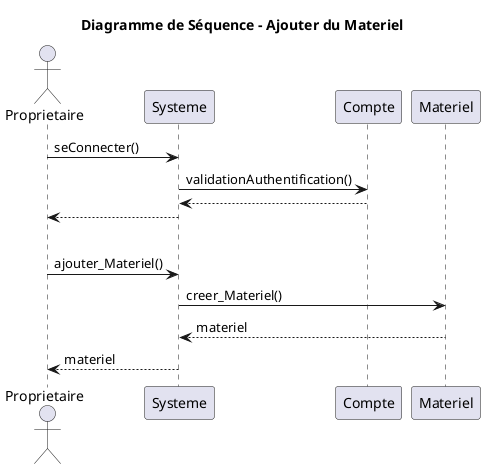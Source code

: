@startuml
title Diagramme de Séquence - Ajouter du Materiel
actor Proprietaire
participant Systeme
participant Compte
participant Materiel

'Connexion à un compte'
Proprietaire -> Systeme: seConnecter()
Systeme -> Compte: validationAuthentification()
return
Systeme --> Proprietaire

'Séparation'
|||

'Propriétaire ajoute un Materiel'
Proprietaire -> Systeme: ajouter_Materiel()
Systeme -> Materiel: creer_Materiel()
Materiel --> Systeme: materiel
Systeme --> Proprietaire: materiel

@enduml